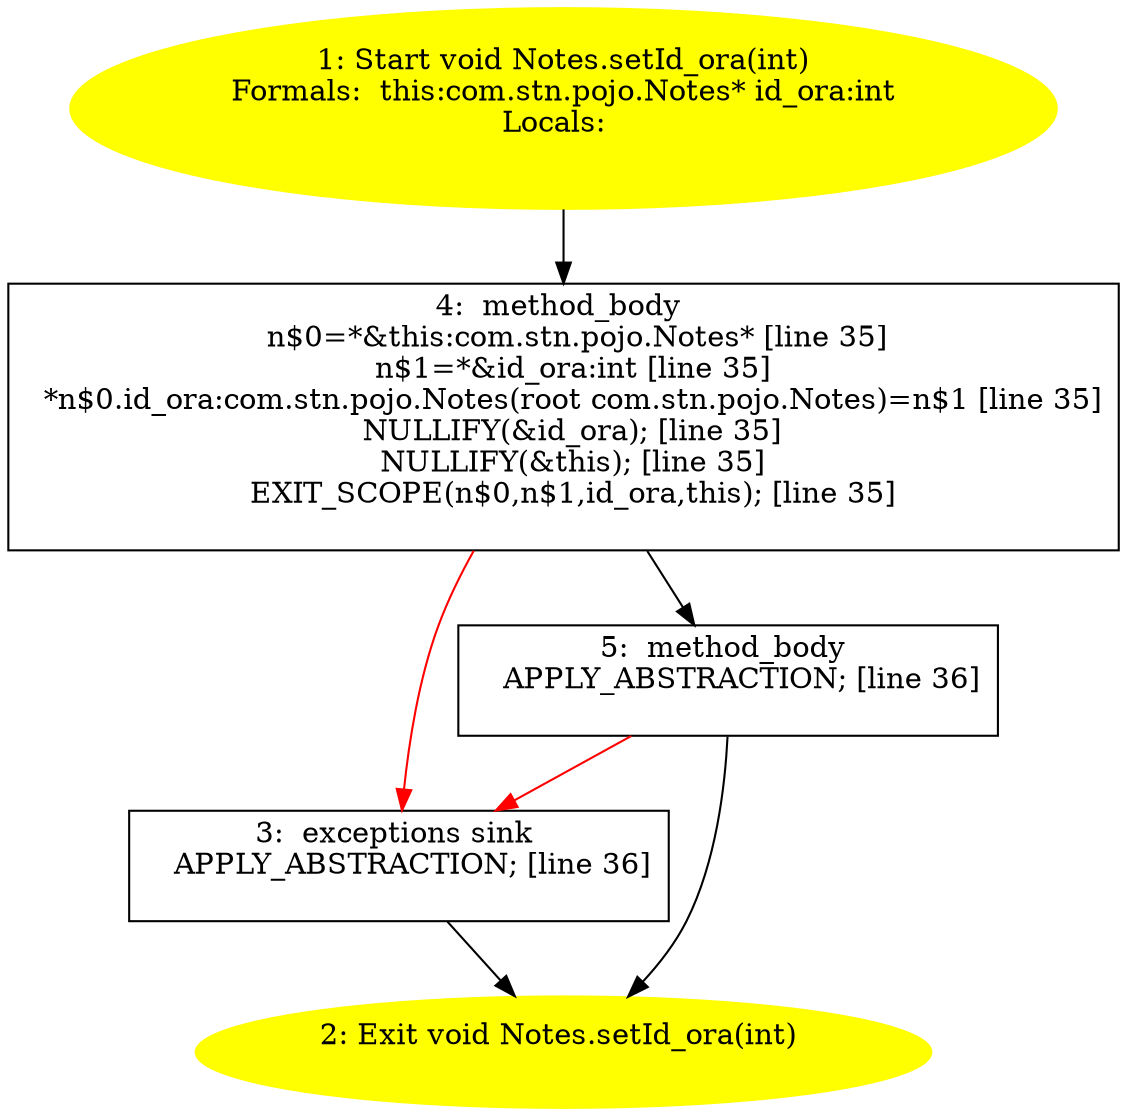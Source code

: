 /* @generated */
digraph cfg {
"com.stn.pojo.Notes.setId_ora(int):void.e4ae7e6380d36faeff7a6ae0ed3b366d_1" [label="1: Start void Notes.setId_ora(int)\nFormals:  this:com.stn.pojo.Notes* id_ora:int\nLocals:  \n  " color=yellow style=filled]
	

	 "com.stn.pojo.Notes.setId_ora(int):void.e4ae7e6380d36faeff7a6ae0ed3b366d_1" -> "com.stn.pojo.Notes.setId_ora(int):void.e4ae7e6380d36faeff7a6ae0ed3b366d_4" ;
"com.stn.pojo.Notes.setId_ora(int):void.e4ae7e6380d36faeff7a6ae0ed3b366d_2" [label="2: Exit void Notes.setId_ora(int) \n  " color=yellow style=filled]
	

"com.stn.pojo.Notes.setId_ora(int):void.e4ae7e6380d36faeff7a6ae0ed3b366d_3" [label="3:  exceptions sink \n   APPLY_ABSTRACTION; [line 36]\n " shape="box"]
	

	 "com.stn.pojo.Notes.setId_ora(int):void.e4ae7e6380d36faeff7a6ae0ed3b366d_3" -> "com.stn.pojo.Notes.setId_ora(int):void.e4ae7e6380d36faeff7a6ae0ed3b366d_2" ;
"com.stn.pojo.Notes.setId_ora(int):void.e4ae7e6380d36faeff7a6ae0ed3b366d_4" [label="4:  method_body \n   n$0=*&this:com.stn.pojo.Notes* [line 35]\n  n$1=*&id_ora:int [line 35]\n  *n$0.id_ora:com.stn.pojo.Notes(root com.stn.pojo.Notes)=n$1 [line 35]\n  NULLIFY(&id_ora); [line 35]\n  NULLIFY(&this); [line 35]\n  EXIT_SCOPE(n$0,n$1,id_ora,this); [line 35]\n " shape="box"]
	

	 "com.stn.pojo.Notes.setId_ora(int):void.e4ae7e6380d36faeff7a6ae0ed3b366d_4" -> "com.stn.pojo.Notes.setId_ora(int):void.e4ae7e6380d36faeff7a6ae0ed3b366d_5" ;
	 "com.stn.pojo.Notes.setId_ora(int):void.e4ae7e6380d36faeff7a6ae0ed3b366d_4" -> "com.stn.pojo.Notes.setId_ora(int):void.e4ae7e6380d36faeff7a6ae0ed3b366d_3" [color="red" ];
"com.stn.pojo.Notes.setId_ora(int):void.e4ae7e6380d36faeff7a6ae0ed3b366d_5" [label="5:  method_body \n   APPLY_ABSTRACTION; [line 36]\n " shape="box"]
	

	 "com.stn.pojo.Notes.setId_ora(int):void.e4ae7e6380d36faeff7a6ae0ed3b366d_5" -> "com.stn.pojo.Notes.setId_ora(int):void.e4ae7e6380d36faeff7a6ae0ed3b366d_2" ;
	 "com.stn.pojo.Notes.setId_ora(int):void.e4ae7e6380d36faeff7a6ae0ed3b366d_5" -> "com.stn.pojo.Notes.setId_ora(int):void.e4ae7e6380d36faeff7a6ae0ed3b366d_3" [color="red" ];
}
